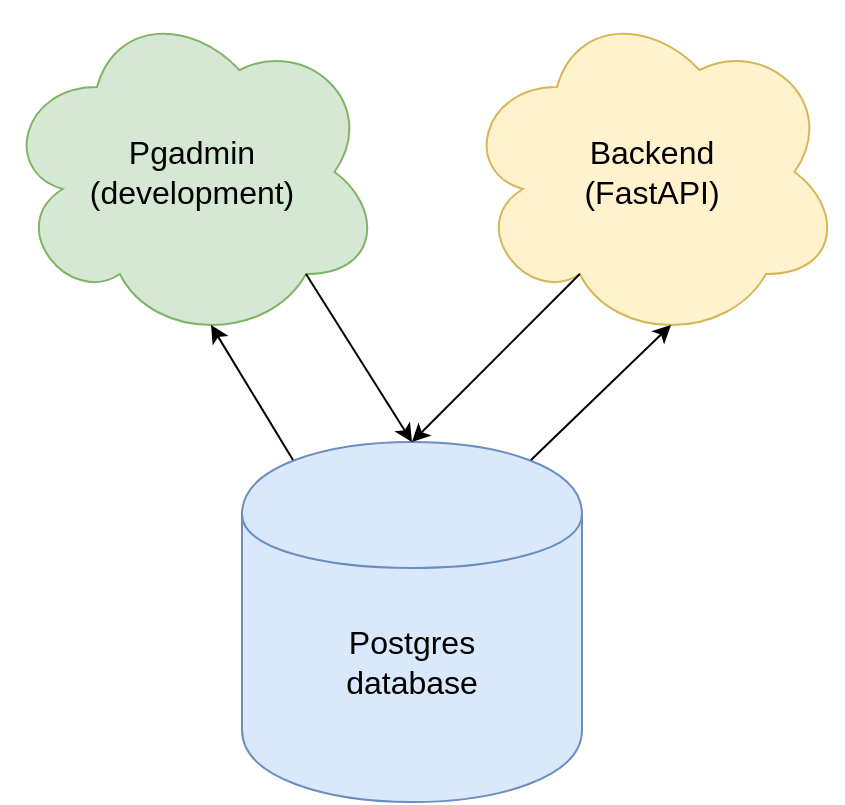 <mxfile version="12.6.5" type="device"><diagram id="W87yfVQ4qlKBkR9BZihO" name="Page-1"><mxGraphModel dx="886" dy="672" grid="1" gridSize="10" guides="1" tooltips="1" connect="1" arrows="1" fold="1" page="1" pageScale="1" pageWidth="583" pageHeight="827" math="0" shadow="0"><root><mxCell id="0"/><mxCell id="1" parent="0"/><mxCell id="46xjrt54NZ-ZhQVrP3vP-10" value="" style="group" vertex="1" connectable="0" parent="1"><mxGeometry x="81" y="213" width="420" height="400" as="geometry"/></mxCell><mxCell id="46xjrt54NZ-ZhQVrP3vP-1" value="&lt;font style=&quot;font-size: 16px&quot;&gt;&lt;span&gt;Postgres&lt;/span&gt;&lt;br&gt;&lt;font style=&quot;font-size: 16px&quot;&gt;database&lt;/font&gt;&lt;br&gt;&lt;/font&gt;" style="shape=cylinder;whiteSpace=wrap;html=1;boundedLbl=1;backgroundOutline=1;fillColor=#dae8fc;strokeColor=#6c8ebf;" vertex="1" parent="46xjrt54NZ-ZhQVrP3vP-10"><mxGeometry x="120" y="220" width="170" height="180" as="geometry"/></mxCell><mxCell id="46xjrt54NZ-ZhQVrP3vP-3" value="&lt;font style=&quot;font-size: 16px&quot;&gt;Backend&lt;br&gt;(FastAPI)&lt;/font&gt;" style="shape=cloud;whiteSpace=wrap;html=1;fillColor=#fff2cc;strokeColor=#d6b656;" vertex="1" parent="46xjrt54NZ-ZhQVrP3vP-10"><mxGeometry x="230" width="190" height="170" as="geometry"/></mxCell><mxCell id="46xjrt54NZ-ZhQVrP3vP-5" value="&lt;blockquote style=&quot;margin: 0 0 0 40px ; border: none ; padding: 0px&quot;&gt;&lt;/blockquote&gt;&lt;span style=&quot;font-size: 16px&quot;&gt;Pgadmin&lt;/span&gt;&lt;br&gt;&lt;font style=&quot;font-size: 16px&quot;&gt;(development)&lt;/font&gt;" style="shape=cloud;whiteSpace=wrap;html=1;fillColor=#d5e8d4;strokeColor=#82b366;" vertex="1" parent="46xjrt54NZ-ZhQVrP3vP-10"><mxGeometry width="190" height="170" as="geometry"/></mxCell><mxCell id="46xjrt54NZ-ZhQVrP3vP-6" value="" style="endArrow=classic;html=1;exitX=0.8;exitY=0.8;exitDx=0;exitDy=0;exitPerimeter=0;entryX=0.5;entryY=0;entryDx=0;entryDy=0;" edge="1" parent="46xjrt54NZ-ZhQVrP3vP-10" source="46xjrt54NZ-ZhQVrP3vP-5" target="46xjrt54NZ-ZhQVrP3vP-1"><mxGeometry width="50" height="50" relative="1" as="geometry"><mxPoint x="20" y="360" as="sourcePoint"/><mxPoint x="70" y="310" as="targetPoint"/></mxGeometry></mxCell><mxCell id="46xjrt54NZ-ZhQVrP3vP-7" value="" style="endArrow=classic;html=1;entryX=0.55;entryY=0.95;entryDx=0;entryDy=0;entryPerimeter=0;exitX=0.85;exitY=0.05;exitDx=0;exitDy=0;exitPerimeter=0;" edge="1" parent="46xjrt54NZ-ZhQVrP3vP-10" source="46xjrt54NZ-ZhQVrP3vP-1" target="46xjrt54NZ-ZhQVrP3vP-3"><mxGeometry width="50" height="50" relative="1" as="geometry"><mxPoint x="20" y="340" as="sourcePoint"/><mxPoint x="70" y="290" as="targetPoint"/></mxGeometry></mxCell><mxCell id="46xjrt54NZ-ZhQVrP3vP-8" value="" style="endArrow=classic;html=1;entryX=0.55;entryY=0.95;entryDx=0;entryDy=0;entryPerimeter=0;exitX=0.15;exitY=0.05;exitDx=0;exitDy=0;exitPerimeter=0;" edge="1" parent="46xjrt54NZ-ZhQVrP3vP-10" source="46xjrt54NZ-ZhQVrP3vP-1" target="46xjrt54NZ-ZhQVrP3vP-5"><mxGeometry width="50" height="50" relative="1" as="geometry"><mxPoint x="90" y="240" as="sourcePoint"/><mxPoint x="50" y="420" as="targetPoint"/></mxGeometry></mxCell><mxCell id="46xjrt54NZ-ZhQVrP3vP-9" value="" style="endArrow=classic;html=1;entryX=0.5;entryY=0;entryDx=0;entryDy=0;exitX=0.31;exitY=0.8;exitDx=0;exitDy=0;exitPerimeter=0;" edge="1" parent="46xjrt54NZ-ZhQVrP3vP-10" source="46xjrt54NZ-ZhQVrP3vP-3" target="46xjrt54NZ-ZhQVrP3vP-1"><mxGeometry width="50" height="50" relative="1" as="geometry"><mxPoint x="-10" y="550" as="sourcePoint"/><mxPoint x="40" y="500" as="targetPoint"/></mxGeometry></mxCell></root></mxGraphModel></diagram></mxfile>